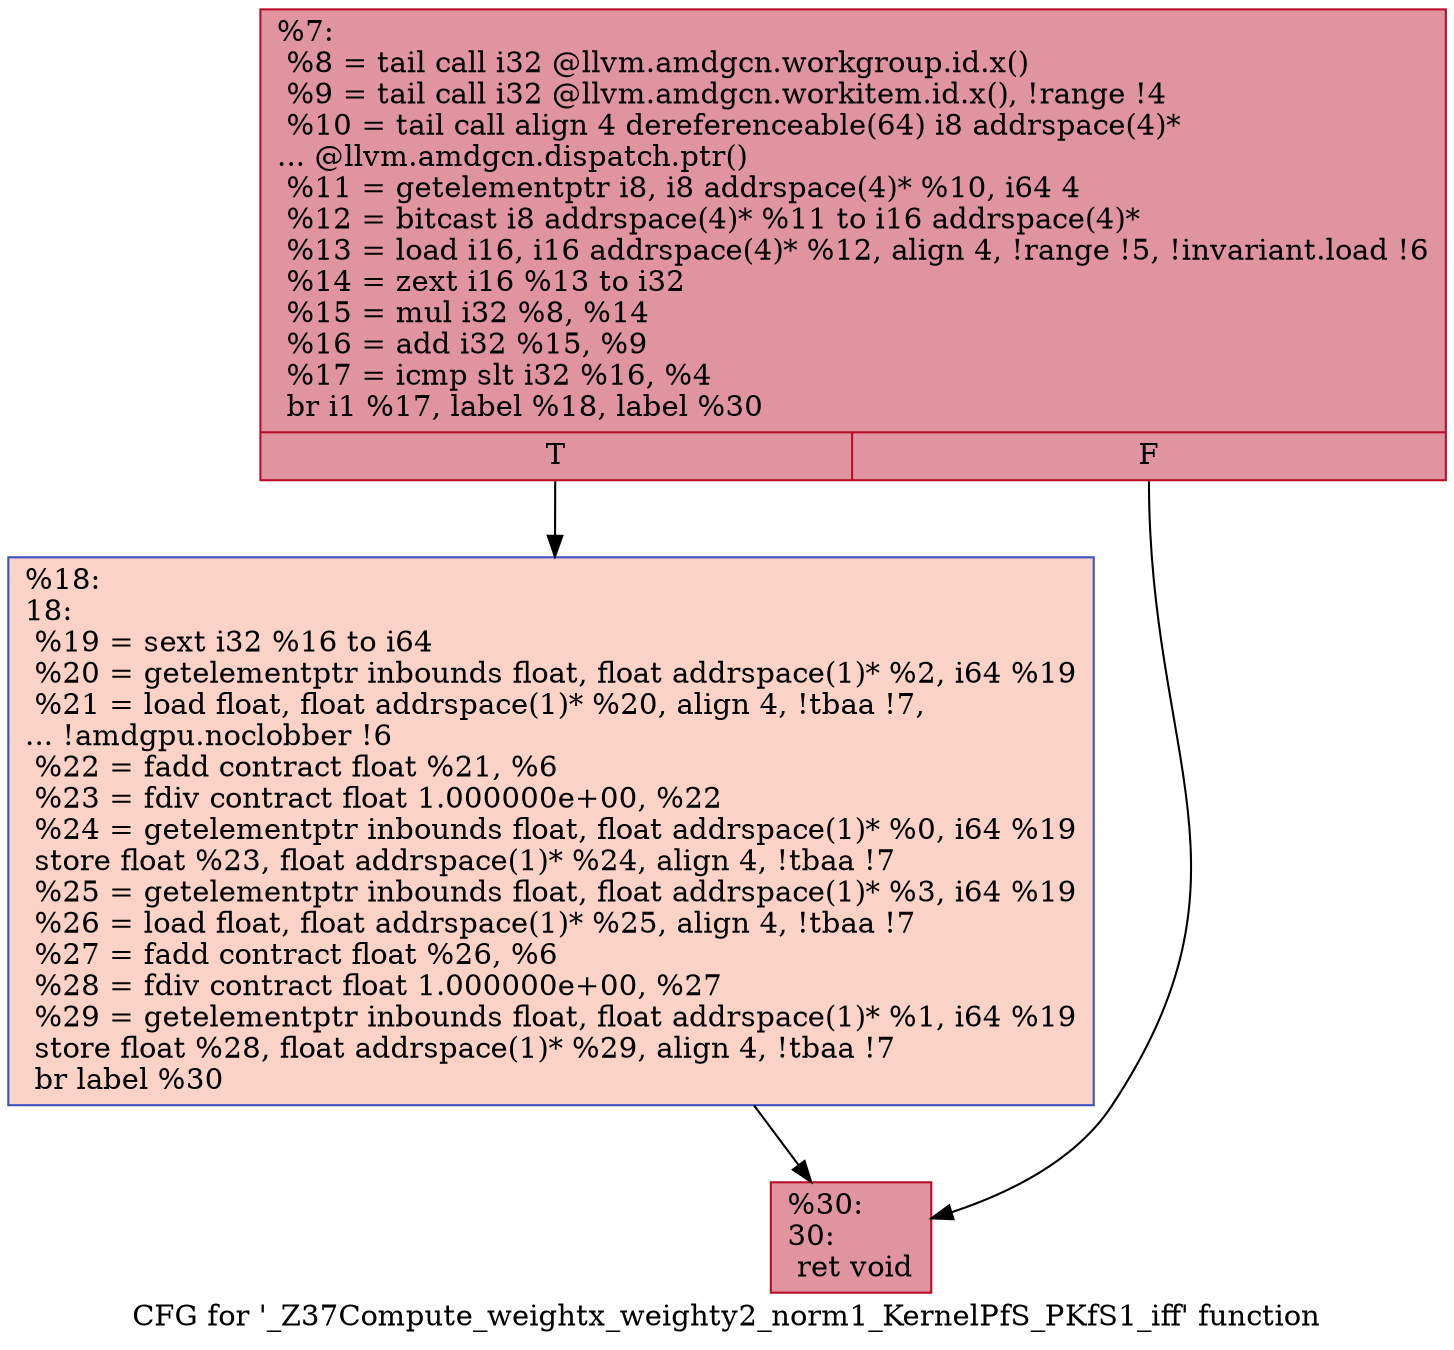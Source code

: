 digraph "CFG for '_Z37Compute_weightx_weighty2_norm1_KernelPfS_PKfS1_iff' function" {
	label="CFG for '_Z37Compute_weightx_weighty2_norm1_KernelPfS_PKfS1_iff' function";

	Node0x4c743a0 [shape=record,color="#b70d28ff", style=filled, fillcolor="#b70d2870",label="{%7:\l  %8 = tail call i32 @llvm.amdgcn.workgroup.id.x()\l  %9 = tail call i32 @llvm.amdgcn.workitem.id.x(), !range !4\l  %10 = tail call align 4 dereferenceable(64) i8 addrspace(4)*\l... @llvm.amdgcn.dispatch.ptr()\l  %11 = getelementptr i8, i8 addrspace(4)* %10, i64 4\l  %12 = bitcast i8 addrspace(4)* %11 to i16 addrspace(4)*\l  %13 = load i16, i16 addrspace(4)* %12, align 4, !range !5, !invariant.load !6\l  %14 = zext i16 %13 to i32\l  %15 = mul i32 %8, %14\l  %16 = add i32 %15, %9\l  %17 = icmp slt i32 %16, %4\l  br i1 %17, label %18, label %30\l|{<s0>T|<s1>F}}"];
	Node0x4c743a0:s0 -> Node0x4c762d0;
	Node0x4c743a0:s1 -> Node0x4c76360;
	Node0x4c762d0 [shape=record,color="#3d50c3ff", style=filled, fillcolor="#f59c7d70",label="{%18:\l18:                                               \l  %19 = sext i32 %16 to i64\l  %20 = getelementptr inbounds float, float addrspace(1)* %2, i64 %19\l  %21 = load float, float addrspace(1)* %20, align 4, !tbaa !7,\l... !amdgpu.noclobber !6\l  %22 = fadd contract float %21, %6\l  %23 = fdiv contract float 1.000000e+00, %22\l  %24 = getelementptr inbounds float, float addrspace(1)* %0, i64 %19\l  store float %23, float addrspace(1)* %24, align 4, !tbaa !7\l  %25 = getelementptr inbounds float, float addrspace(1)* %3, i64 %19\l  %26 = load float, float addrspace(1)* %25, align 4, !tbaa !7\l  %27 = fadd contract float %26, %6\l  %28 = fdiv contract float 1.000000e+00, %27\l  %29 = getelementptr inbounds float, float addrspace(1)* %1, i64 %19\l  store float %28, float addrspace(1)* %29, align 4, !tbaa !7\l  br label %30\l}"];
	Node0x4c762d0 -> Node0x4c76360;
	Node0x4c76360 [shape=record,color="#b70d28ff", style=filled, fillcolor="#b70d2870",label="{%30:\l30:                                               \l  ret void\l}"];
}
